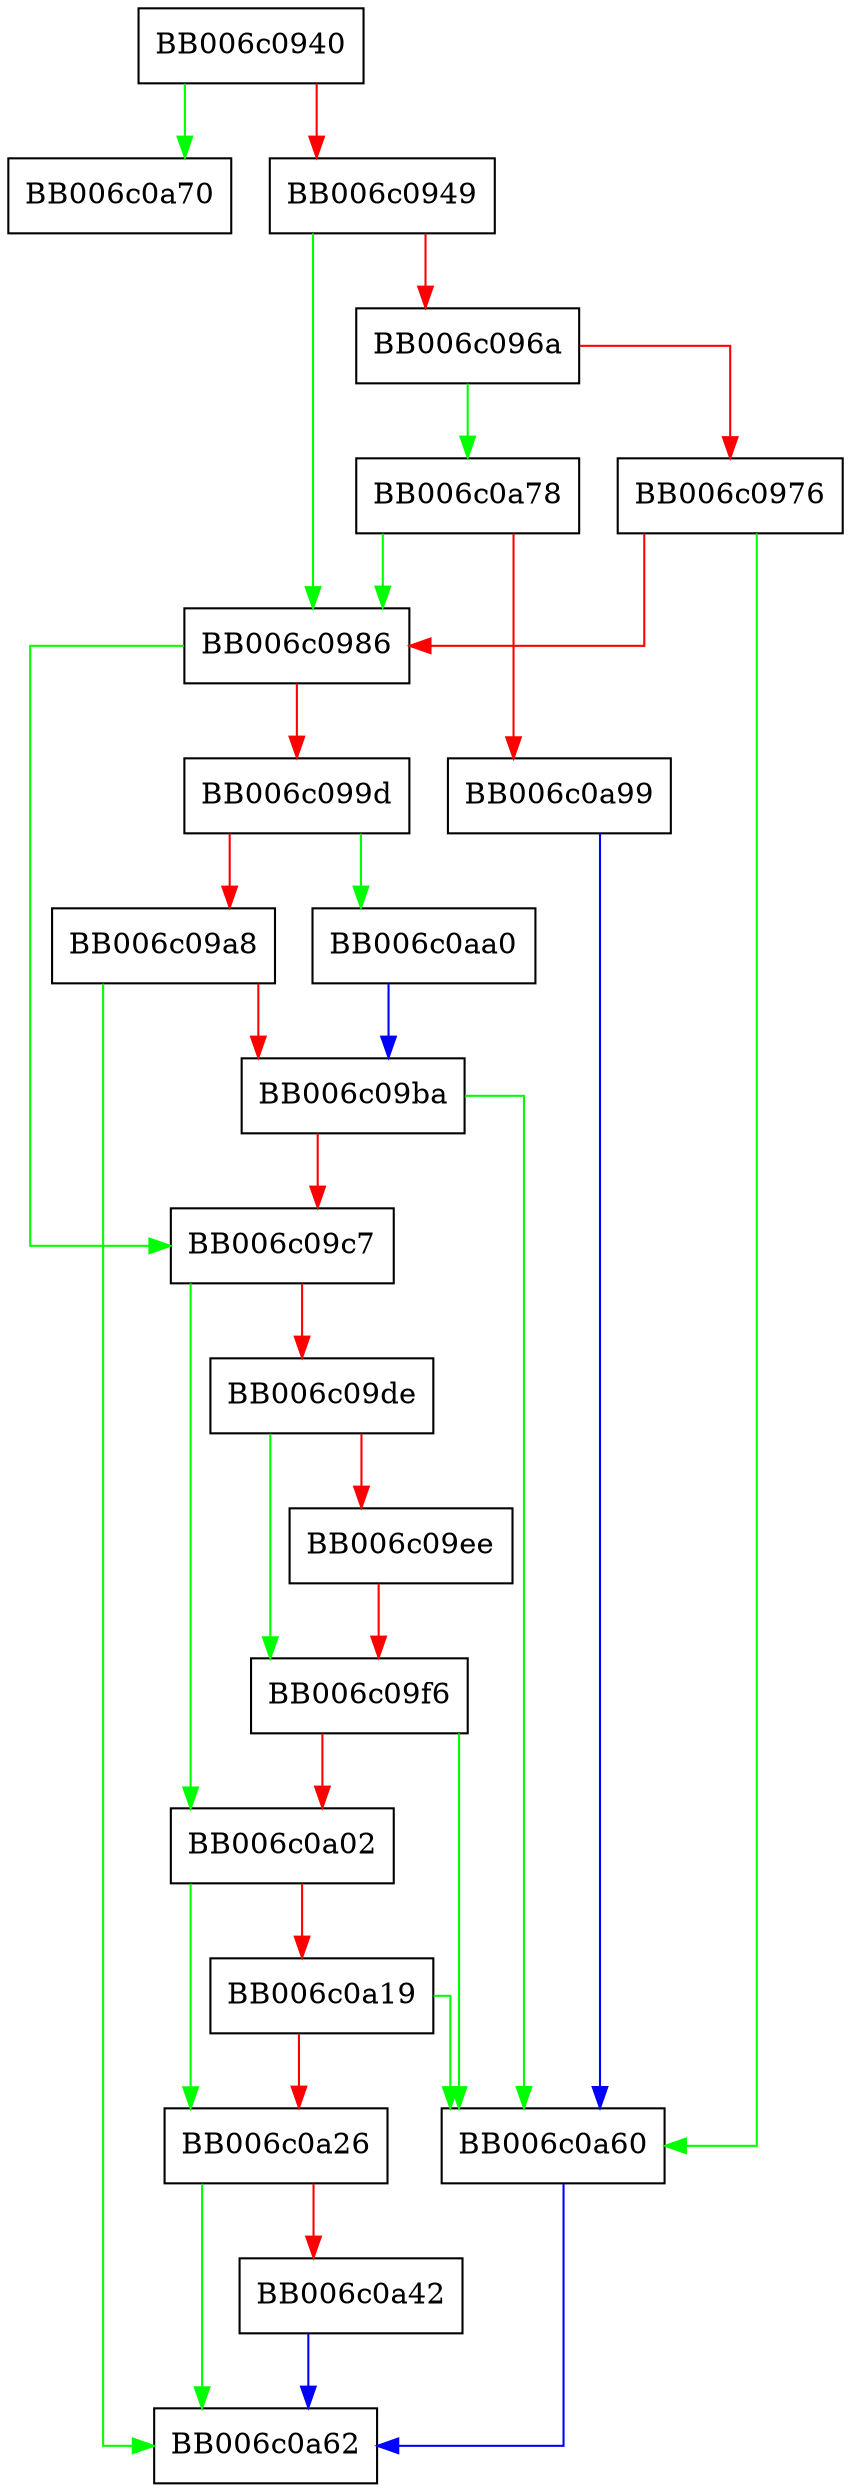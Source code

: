 digraph ecdh_get_ctx_params {
  node [shape="box"];
  graph [splines=ortho];
  BB006c0940 -> BB006c0a70 [color="green"];
  BB006c0940 -> BB006c0949 [color="red"];
  BB006c0949 -> BB006c0986 [color="green"];
  BB006c0949 -> BB006c096a [color="red"];
  BB006c096a -> BB006c0a78 [color="green"];
  BB006c096a -> BB006c0976 [color="red"];
  BB006c0976 -> BB006c0a60 [color="green"];
  BB006c0976 -> BB006c0986 [color="red"];
  BB006c0986 -> BB006c09c7 [color="green"];
  BB006c0986 -> BB006c099d [color="red"];
  BB006c099d -> BB006c0aa0 [color="green"];
  BB006c099d -> BB006c09a8 [color="red"];
  BB006c09a8 -> BB006c0a62 [color="green"];
  BB006c09a8 -> BB006c09ba [color="red"];
  BB006c09ba -> BB006c0a60 [color="green"];
  BB006c09ba -> BB006c09c7 [color="red"];
  BB006c09c7 -> BB006c0a02 [color="green"];
  BB006c09c7 -> BB006c09de [color="red"];
  BB006c09de -> BB006c09f6 [color="green"];
  BB006c09de -> BB006c09ee [color="red"];
  BB006c09ee -> BB006c09f6 [color="red"];
  BB006c09f6 -> BB006c0a60 [color="green"];
  BB006c09f6 -> BB006c0a02 [color="red"];
  BB006c0a02 -> BB006c0a26 [color="green"];
  BB006c0a02 -> BB006c0a19 [color="red"];
  BB006c0a19 -> BB006c0a60 [color="green"];
  BB006c0a19 -> BB006c0a26 [color="red"];
  BB006c0a26 -> BB006c0a62 [color="green"];
  BB006c0a26 -> BB006c0a42 [color="red"];
  BB006c0a42 -> BB006c0a62 [color="blue"];
  BB006c0a60 -> BB006c0a62 [color="blue"];
  BB006c0a78 -> BB006c0986 [color="green"];
  BB006c0a78 -> BB006c0a99 [color="red"];
  BB006c0a99 -> BB006c0a60 [color="blue"];
  BB006c0aa0 -> BB006c09ba [color="blue"];
}
